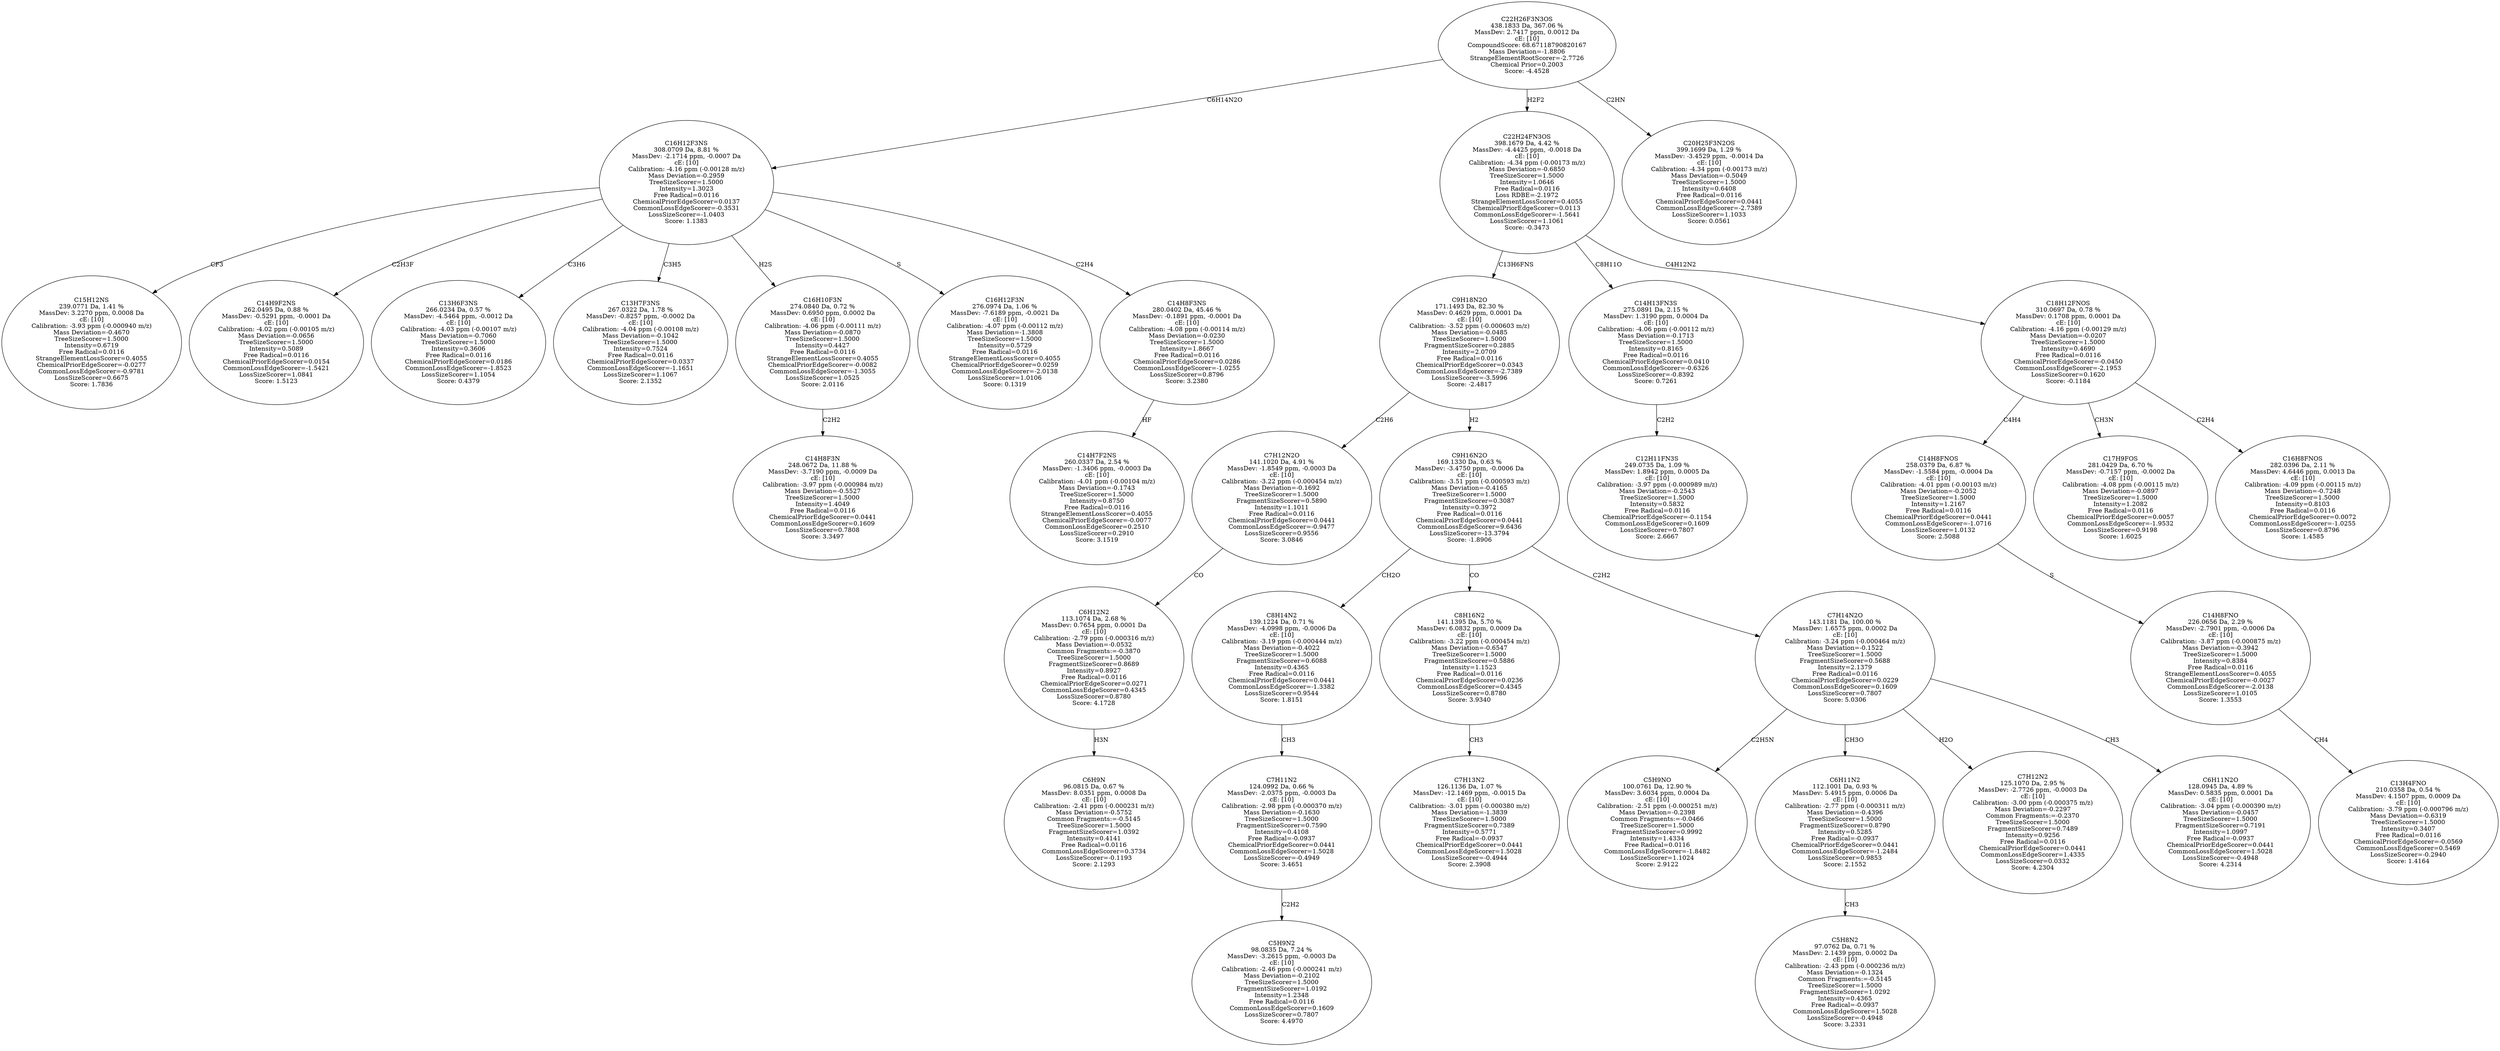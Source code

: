 strict digraph {
v1 [label="C15H12NS\n239.0771 Da, 1.41 %\nMassDev: 3.2270 ppm, 0.0008 Da\ncE: [10]\nCalibration: -3.93 ppm (-0.000940 m/z)\nMass Deviation=-0.4670\nTreeSizeScorer=1.5000\nIntensity=0.6719\nFree Radical=0.0116\nStrangeElementLossScorer=0.4055\nChemicalPriorEdgeScorer=-0.0277\nCommonLossEdgeScorer=-0.9781\nLossSizeScorer=0.6675\nScore: 1.7836"];
v2 [label="C14H9F2NS\n262.0495 Da, 0.88 %\nMassDev: -0.5291 ppm, -0.0001 Da\ncE: [10]\nCalibration: -4.02 ppm (-0.00105 m/z)\nMass Deviation=-0.0656\nTreeSizeScorer=1.5000\nIntensity=0.5089\nFree Radical=0.0116\nChemicalPriorEdgeScorer=0.0154\nCommonLossEdgeScorer=-1.5421\nLossSizeScorer=1.0841\nScore: 1.5123"];
v3 [label="C13H6F3NS\n266.0234 Da, 0.57 %\nMassDev: -4.5464 ppm, -0.0012 Da\ncE: [10]\nCalibration: -4.03 ppm (-0.00107 m/z)\nMass Deviation=-0.7060\nTreeSizeScorer=1.5000\nIntensity=0.3606\nFree Radical=0.0116\nChemicalPriorEdgeScorer=0.0186\nCommonLossEdgeScorer=-1.8523\nLossSizeScorer=1.1054\nScore: 0.4379"];
v4 [label="C13H7F3NS\n267.0322 Da, 1.78 %\nMassDev: -0.8257 ppm, -0.0002 Da\ncE: [10]\nCalibration: -4.04 ppm (-0.00108 m/z)\nMass Deviation=-0.1042\nTreeSizeScorer=1.5000\nIntensity=0.7524\nFree Radical=0.0116\nChemicalPriorEdgeScorer=0.0337\nCommonLossEdgeScorer=-1.1651\nLossSizeScorer=1.1067\nScore: 2.1352"];
v5 [label="C14H8F3N\n248.0672 Da, 11.88 %\nMassDev: -3.7190 ppm, -0.0009 Da\ncE: [10]\nCalibration: -3.97 ppm (-0.000984 m/z)\nMass Deviation=-0.5527\nTreeSizeScorer=1.5000\nIntensity=1.4049\nFree Radical=0.0116\nChemicalPriorEdgeScorer=0.0441\nCommonLossEdgeScorer=0.1609\nLossSizeScorer=0.7808\nScore: 3.3497"];
v6 [label="C16H10F3N\n274.0840 Da, 0.72 %\nMassDev: 0.6950 ppm, 0.0002 Da\ncE: [10]\nCalibration: -4.06 ppm (-0.00111 m/z)\nMass Deviation=-0.0870\nTreeSizeScorer=1.5000\nIntensity=0.4427\nFree Radical=0.0116\nStrangeElementLossScorer=0.4055\nChemicalPriorEdgeScorer=-0.0082\nCommonLossEdgeScorer=-1.3055\nLossSizeScorer=1.0525\nScore: 2.0116"];
v7 [label="C16H12F3N\n276.0974 Da, 1.06 %\nMassDev: -7.6189 ppm, -0.0021 Da\ncE: [10]\nCalibration: -4.07 ppm (-0.00112 m/z)\nMass Deviation=-1.3808\nTreeSizeScorer=1.5000\nIntensity=0.5729\nFree Radical=0.0116\nStrangeElementLossScorer=0.4055\nChemicalPriorEdgeScorer=0.0259\nCommonLossEdgeScorer=-2.0138\nLossSizeScorer=1.0106\nScore: 0.1319"];
v8 [label="C14H7F2NS\n260.0337 Da, 2.54 %\nMassDev: -1.3406 ppm, -0.0003 Da\ncE: [10]\nCalibration: -4.01 ppm (-0.00104 m/z)\nMass Deviation=-0.1743\nTreeSizeScorer=1.5000\nIntensity=0.8750\nFree Radical=0.0116\nStrangeElementLossScorer=0.4055\nChemicalPriorEdgeScorer=-0.0077\nCommonLossEdgeScorer=0.2510\nLossSizeScorer=0.2910\nScore: 3.1519"];
v9 [label="C14H8F3NS\n280.0402 Da, 45.46 %\nMassDev: -0.1891 ppm, -0.0001 Da\ncE: [10]\nCalibration: -4.08 ppm (-0.00114 m/z)\nMass Deviation=-0.0230\nTreeSizeScorer=1.5000\nIntensity=1.8667\nFree Radical=0.0116\nChemicalPriorEdgeScorer=0.0286\nCommonLossEdgeScorer=-1.0255\nLossSizeScorer=0.8796\nScore: 3.2380"];
v10 [label="C16H12F3NS\n308.0709 Da, 8.81 %\nMassDev: -2.1714 ppm, -0.0007 Da\ncE: [10]\nCalibration: -4.16 ppm (-0.00128 m/z)\nMass Deviation=-0.2959\nTreeSizeScorer=1.5000\nIntensity=1.3023\nFree Radical=0.0116\nChemicalPriorEdgeScorer=0.0137\nCommonLossEdgeScorer=-0.3531\nLossSizeScorer=-1.0403\nScore: 1.1383"];
v11 [label="C6H9N\n96.0815 Da, 0.67 %\nMassDev: 8.0351 ppm, 0.0008 Da\ncE: [10]\nCalibration: -2.41 ppm (-0.000231 m/z)\nMass Deviation=-0.5752\nCommon Fragments:=-0.5145\nTreeSizeScorer=1.5000\nFragmentSizeScorer=1.0392\nIntensity=0.4141\nFree Radical=0.0116\nCommonLossEdgeScorer=0.3734\nLossSizeScorer=-0.1193\nScore: 2.1293"];
v12 [label="C6H12N2\n113.1074 Da, 2.68 %\nMassDev: 0.7654 ppm, 0.0001 Da\ncE: [10]\nCalibration: -2.79 ppm (-0.000316 m/z)\nMass Deviation=-0.0532\nCommon Fragments:=-0.3870\nTreeSizeScorer=1.5000\nFragmentSizeScorer=0.8689\nIntensity=0.8927\nFree Radical=0.0116\nChemicalPriorEdgeScorer=0.0271\nCommonLossEdgeScorer=0.4345\nLossSizeScorer=0.8780\nScore: 4.1728"];
v13 [label="C7H12N2O\n141.1020 Da, 4.91 %\nMassDev: -1.8549 ppm, -0.0003 Da\ncE: [10]\nCalibration: -3.22 ppm (-0.000454 m/z)\nMass Deviation=-0.1692\nTreeSizeScorer=1.5000\nFragmentSizeScorer=0.5890\nIntensity=1.1011\nFree Radical=0.0116\nChemicalPriorEdgeScorer=0.0441\nCommonLossEdgeScorer=-0.9477\nLossSizeScorer=0.9556\nScore: 3.0846"];
v14 [label="C5H9N2\n98.0835 Da, 7.24 %\nMassDev: -3.2615 ppm, -0.0003 Da\ncE: [10]\nCalibration: -2.46 ppm (-0.000241 m/z)\nMass Deviation=-0.2102\nTreeSizeScorer=1.5000\nFragmentSizeScorer=1.0192\nIntensity=1.2348\nFree Radical=0.0116\nCommonLossEdgeScorer=0.1609\nLossSizeScorer=0.7807\nScore: 4.4970"];
v15 [label="C7H11N2\n124.0992 Da, 0.66 %\nMassDev: -2.0375 ppm, -0.0003 Da\ncE: [10]\nCalibration: -2.98 ppm (-0.000370 m/z)\nMass Deviation=-0.1630\nTreeSizeScorer=1.5000\nFragmentSizeScorer=0.7590\nIntensity=0.4108\nFree Radical=-0.0937\nChemicalPriorEdgeScorer=0.0441\nCommonLossEdgeScorer=1.5028\nLossSizeScorer=-0.4949\nScore: 3.4651"];
v16 [label="C8H14N2\n139.1224 Da, 0.71 %\nMassDev: -4.0998 ppm, -0.0006 Da\ncE: [10]\nCalibration: -3.19 ppm (-0.000444 m/z)\nMass Deviation=-0.4022\nTreeSizeScorer=1.5000\nFragmentSizeScorer=0.6088\nIntensity=0.4365\nFree Radical=0.0116\nChemicalPriorEdgeScorer=0.0441\nCommonLossEdgeScorer=-1.3382\nLossSizeScorer=0.9544\nScore: 1.8151"];
v17 [label="C7H13N2\n126.1136 Da, 1.07 %\nMassDev: -12.1469 ppm, -0.0015 Da\ncE: [10]\nCalibration: -3.01 ppm (-0.000380 m/z)\nMass Deviation=-1.3839\nTreeSizeScorer=1.5000\nFragmentSizeScorer=0.7389\nIntensity=0.5771\nFree Radical=-0.0937\nChemicalPriorEdgeScorer=0.0441\nCommonLossEdgeScorer=1.5028\nLossSizeScorer=-0.4944\nScore: 2.3908"];
v18 [label="C8H16N2\n141.1395 Da, 5.70 %\nMassDev: 6.0832 ppm, 0.0009 Da\ncE: [10]\nCalibration: -3.22 ppm (-0.000454 m/z)\nMass Deviation=-0.6547\nTreeSizeScorer=1.5000\nFragmentSizeScorer=0.5886\nIntensity=1.1523\nFree Radical=0.0116\nChemicalPriorEdgeScorer=0.0236\nCommonLossEdgeScorer=0.4345\nLossSizeScorer=0.8780\nScore: 3.9340"];
v19 [label="C5H9NO\n100.0761 Da, 12.90 %\nMassDev: 3.6034 ppm, 0.0004 Da\ncE: [10]\nCalibration: -2.51 ppm (-0.000251 m/z)\nMass Deviation=-0.2398\nCommon Fragments:=-0.0466\nTreeSizeScorer=1.5000\nFragmentSizeScorer=0.9992\nIntensity=1.4334\nFree Radical=0.0116\nCommonLossEdgeScorer=-1.8482\nLossSizeScorer=1.1024\nScore: 2.9122"];
v20 [label="C5H8N2\n97.0762 Da, 0.71 %\nMassDev: 2.1439 ppm, 0.0002 Da\ncE: [10]\nCalibration: -2.43 ppm (-0.000236 m/z)\nMass Deviation=-0.1324\nCommon Fragments:=-0.5145\nTreeSizeScorer=1.5000\nFragmentSizeScorer=1.0292\nIntensity=0.4365\nFree Radical=-0.0937\nCommonLossEdgeScorer=1.5028\nLossSizeScorer=-0.4948\nScore: 3.2331"];
v21 [label="C6H11N2\n112.1001 Da, 0.93 %\nMassDev: 5.4915 ppm, 0.0006 Da\ncE: [10]\nCalibration: -2.77 ppm (-0.000311 m/z)\nMass Deviation=-0.4396\nTreeSizeScorer=1.5000\nFragmentSizeScorer=0.8790\nIntensity=0.5285\nFree Radical=-0.0937\nChemicalPriorEdgeScorer=0.0441\nCommonLossEdgeScorer=-1.2484\nLossSizeScorer=0.9853\nScore: 2.1552"];
v22 [label="C7H12N2\n125.1070 Da, 2.95 %\nMassDev: -2.7726 ppm, -0.0003 Da\ncE: [10]\nCalibration: -3.00 ppm (-0.000375 m/z)\nMass Deviation=-0.2297\nCommon Fragments:=-0.2370\nTreeSizeScorer=1.5000\nFragmentSizeScorer=0.7489\nIntensity=0.9256\nFree Radical=0.0116\nChemicalPriorEdgeScorer=0.0441\nCommonLossEdgeScorer=1.4335\nLossSizeScorer=0.0332\nScore: 4.2304"];
v23 [label="C6H11N2O\n128.0945 Da, 4.89 %\nMassDev: 0.5835 ppm, 0.0001 Da\ncE: [10]\nCalibration: -3.04 ppm (-0.000390 m/z)\nMass Deviation=-0.0457\nTreeSizeScorer=1.5000\nFragmentSizeScorer=0.7191\nIntensity=1.0997\nFree Radical=-0.0937\nChemicalPriorEdgeScorer=0.0441\nCommonLossEdgeScorer=1.5028\nLossSizeScorer=-0.4948\nScore: 4.2314"];
v24 [label="C7H14N2O\n143.1181 Da, 100.00 %\nMassDev: 1.6575 ppm, 0.0002 Da\ncE: [10]\nCalibration: -3.24 ppm (-0.000464 m/z)\nMass Deviation=-0.1522\nTreeSizeScorer=1.5000\nFragmentSizeScorer=0.5688\nIntensity=2.1379\nFree Radical=0.0116\nChemicalPriorEdgeScorer=0.0229\nCommonLossEdgeScorer=0.1609\nLossSizeScorer=0.7807\nScore: 5.0306"];
v25 [label="C9H16N2O\n169.1330 Da, 0.63 %\nMassDev: -3.4750 ppm, -0.0006 Da\ncE: [10]\nCalibration: -3.51 ppm (-0.000593 m/z)\nMass Deviation=-0.4165\nTreeSizeScorer=1.5000\nFragmentSizeScorer=0.3087\nIntensity=0.3972\nFree Radical=0.0116\nChemicalPriorEdgeScorer=0.0441\nCommonLossEdgeScorer=9.6436\nLossSizeScorer=-13.3794\nScore: -1.8906"];
v26 [label="C9H18N2O\n171.1493 Da, 82.30 %\nMassDev: 0.4629 ppm, 0.0001 Da\ncE: [10]\nCalibration: -3.52 ppm (-0.000603 m/z)\nMass Deviation=-0.0485\nTreeSizeScorer=1.5000\nFragmentSizeScorer=0.2885\nIntensity=2.0709\nFree Radical=0.0116\nChemicalPriorEdgeScorer=0.0343\nCommonLossEdgeScorer=-2.7389\nLossSizeScorer=-3.5996\nScore: -2.4817"];
v27 [label="C12H11FN3S\n249.0735 Da, 1.09 %\nMassDev: 1.8942 ppm, 0.0005 Da\ncE: [10]\nCalibration: -3.97 ppm (-0.000989 m/z)\nMass Deviation=-0.2543\nTreeSizeScorer=1.5000\nIntensity=0.5832\nFree Radical=0.0116\nChemicalPriorEdgeScorer=-0.1154\nCommonLossEdgeScorer=0.1609\nLossSizeScorer=0.7807\nScore: 2.6667"];
v28 [label="C14H13FN3S\n275.0891 Da, 2.15 %\nMassDev: 1.3190 ppm, 0.0004 Da\ncE: [10]\nCalibration: -4.06 ppm (-0.00112 m/z)\nMass Deviation=-0.1713\nTreeSizeScorer=1.5000\nIntensity=0.8165\nFree Radical=0.0116\nChemicalPriorEdgeScorer=0.0410\nCommonLossEdgeScorer=-0.6326\nLossSizeScorer=-0.8392\nScore: 0.7261"];
v29 [label="C13H4FNO\n210.0358 Da, 0.54 %\nMassDev: 4.1507 ppm, 0.0009 Da\ncE: [10]\nCalibration: -3.79 ppm (-0.000796 m/z)\nMass Deviation=-0.6319\nTreeSizeScorer=1.5000\nIntensity=0.3407\nFree Radical=0.0116\nChemicalPriorEdgeScorer=-0.0569\nCommonLossEdgeScorer=0.5469\nLossSizeScorer=-0.2940\nScore: 1.4164"];
v30 [label="C14H8FNO\n226.0656 Da, 2.29 %\nMassDev: -2.7901 ppm, -0.0006 Da\ncE: [10]\nCalibration: -3.87 ppm (-0.000875 m/z)\nMass Deviation=-0.3942\nTreeSizeScorer=1.5000\nIntensity=0.8384\nFree Radical=0.0116\nStrangeElementLossScorer=0.4055\nChemicalPriorEdgeScorer=-0.0027\nCommonLossEdgeScorer=-2.0138\nLossSizeScorer=1.0105\nScore: 1.3553"];
v31 [label="C14H8FNOS\n258.0379 Da, 6.87 %\nMassDev: -1.5584 ppm, -0.0004 Da\ncE: [10]\nCalibration: -4.01 ppm (-0.00103 m/z)\nMass Deviation=-0.2052\nTreeSizeScorer=1.5000\nIntensity=1.2167\nFree Radical=0.0116\nChemicalPriorEdgeScorer=0.0441\nCommonLossEdgeScorer=-1.0716\nLossSizeScorer=1.0132\nScore: 2.5088"];
v32 [label="C17H9FOS\n281.0429 Da, 6.70 %\nMassDev: -0.7157 ppm, -0.0002 Da\ncE: [10]\nCalibration: -4.08 ppm (-0.00115 m/z)\nMass Deviation=-0.0897\nTreeSizeScorer=1.5000\nIntensity=1.2082\nFree Radical=0.0116\nChemicalPriorEdgeScorer=0.0057\nCommonLossEdgeScorer=-1.9532\nLossSizeScorer=0.9198\nScore: 1.6025"];
v33 [label="C16H8FNOS\n282.0396 Da, 2.11 %\nMassDev: 4.6446 ppm, 0.0013 Da\ncE: [10]\nCalibration: -4.09 ppm (-0.00115 m/z)\nMass Deviation=-0.7248\nTreeSizeScorer=1.5000\nIntensity=0.8103\nFree Radical=0.0116\nChemicalPriorEdgeScorer=0.0072\nCommonLossEdgeScorer=-1.0255\nLossSizeScorer=0.8796\nScore: 1.4585"];
v34 [label="C18H12FNOS\n310.0697 Da, 0.78 %\nMassDev: 0.1708 ppm, 0.0001 Da\ncE: [10]\nCalibration: -4.16 ppm (-0.00129 m/z)\nMass Deviation=-0.0207\nTreeSizeScorer=1.5000\nIntensity=0.4690\nFree Radical=0.0116\nChemicalPriorEdgeScorer=-0.0450\nCommonLossEdgeScorer=-2.1953\nLossSizeScorer=0.1620\nScore: -0.1184"];
v35 [label="C22H24FN3OS\n398.1679 Da, 4.42 %\nMassDev: -4.4425 ppm, -0.0018 Da\ncE: [10]\nCalibration: -4.34 ppm (-0.00173 m/z)\nMass Deviation=-0.6850\nTreeSizeScorer=1.5000\nIntensity=1.0646\nFree Radical=0.0116\nLoss RDBE=-2.1972\nStrangeElementLossScorer=0.4055\nChemicalPriorEdgeScorer=0.0113\nCommonLossEdgeScorer=-1.5641\nLossSizeScorer=1.1061\nScore: -0.3473"];
v36 [label="C20H25F3N2OS\n399.1699 Da, 1.29 %\nMassDev: -3.4529 ppm, -0.0014 Da\ncE: [10]\nCalibration: -4.34 ppm (-0.00173 m/z)\nMass Deviation=-0.5049\nTreeSizeScorer=1.5000\nIntensity=0.6408\nFree Radical=0.0116\nChemicalPriorEdgeScorer=0.0441\nCommonLossEdgeScorer=-2.7389\nLossSizeScorer=1.1033\nScore: 0.0561"];
v37 [label="C22H26F3N3OS\n438.1833 Da, 367.06 %\nMassDev: 2.7417 ppm, 0.0012 Da\ncE: [10]\nCompoundScore: 68.67118790820167\nMass Deviation=-1.8806\nStrangeElementRootScorer=-2.7726\nChemical Prior=0.2003\nScore: -4.4528"];
v10 -> v1 [label="CF3"];
v10 -> v2 [label="C2H3F"];
v10 -> v3 [label="C3H6"];
v10 -> v4 [label="C3H5"];
v6 -> v5 [label="C2H2"];
v10 -> v6 [label="H2S"];
v10 -> v7 [label="S"];
v9 -> v8 [label="HF"];
v10 -> v9 [label="C2H4"];
v37 -> v10 [label="C6H14N2O"];
v12 -> v11 [label="H3N"];
v13 -> v12 [label="CO"];
v26 -> v13 [label="C2H6"];
v15 -> v14 [label="C2H2"];
v16 -> v15 [label="CH3"];
v25 -> v16 [label="CH2O"];
v18 -> v17 [label="CH3"];
v25 -> v18 [label="CO"];
v24 -> v19 [label="C2H5N"];
v21 -> v20 [label="CH3"];
v24 -> v21 [label="CH3O"];
v24 -> v22 [label="H2O"];
v24 -> v23 [label="CH3"];
v25 -> v24 [label="C2H2"];
v26 -> v25 [label="H2"];
v35 -> v26 [label="C13H6FNS"];
v28 -> v27 [label="C2H2"];
v35 -> v28 [label="C8H11O"];
v30 -> v29 [label="CH4"];
v31 -> v30 [label="S"];
v34 -> v31 [label="C4H4"];
v34 -> v32 [label="CH3N"];
v34 -> v33 [label="C2H4"];
v35 -> v34 [label="C4H12N2"];
v37 -> v35 [label="H2F2"];
v37 -> v36 [label="C2HN"];
}